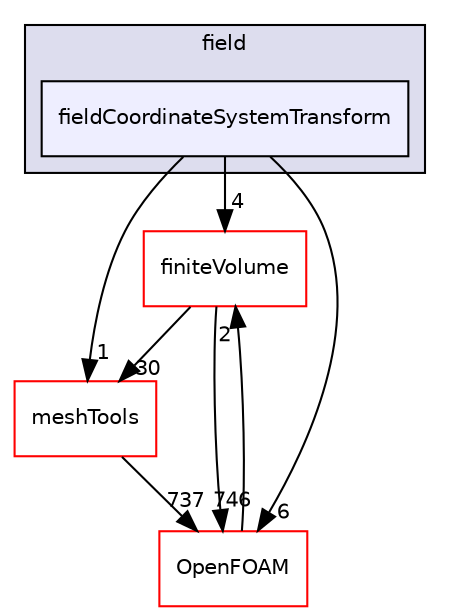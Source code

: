 digraph "src/postProcessing/functionObjects/field/fieldCoordinateSystemTransform" {
  bgcolor=transparent;
  compound=true
  node [ fontsize="10", fontname="Helvetica"];
  edge [ labelfontsize="10", labelfontname="Helvetica"];
  subgraph clusterdir_efb3ad8e9cbb3414a44ef268cb98c0b2 {
    graph [ bgcolor="#ddddee", pencolor="black", label="field" fontname="Helvetica", fontsize="10", URL="dir_efb3ad8e9cbb3414a44ef268cb98c0b2.html"]
  dir_3cf7ed893feab86642c4cf2ee92ffde8 [shape=box, label="fieldCoordinateSystemTransform", style="filled", fillcolor="#eeeeff", pencolor="black", URL="dir_3cf7ed893feab86642c4cf2ee92ffde8.html"];
  }
  dir_9bd15774b555cf7259a6fa18f99fe99b [shape=box label="finiteVolume" color="red" URL="dir_9bd15774b555cf7259a6fa18f99fe99b.html"];
  dir_ae30ad0bef50cf391b24c614251bb9fd [shape=box label="meshTools" color="red" URL="dir_ae30ad0bef50cf391b24c614251bb9fd.html"];
  dir_c5473ff19b20e6ec4dfe5c310b3778a8 [shape=box label="OpenFOAM" color="red" URL="dir_c5473ff19b20e6ec4dfe5c310b3778a8.html"];
  dir_9bd15774b555cf7259a6fa18f99fe99b->dir_ae30ad0bef50cf391b24c614251bb9fd [headlabel="30", labeldistance=1.5 headhref="dir_000897_001751.html"];
  dir_9bd15774b555cf7259a6fa18f99fe99b->dir_c5473ff19b20e6ec4dfe5c310b3778a8 [headlabel="746", labeldistance=1.5 headhref="dir_000897_001897.html"];
  dir_ae30ad0bef50cf391b24c614251bb9fd->dir_c5473ff19b20e6ec4dfe5c310b3778a8 [headlabel="737", labeldistance=1.5 headhref="dir_001751_001897.html"];
  dir_3cf7ed893feab86642c4cf2ee92ffde8->dir_9bd15774b555cf7259a6fa18f99fe99b [headlabel="4", labeldistance=1.5 headhref="dir_002482_000897.html"];
  dir_3cf7ed893feab86642c4cf2ee92ffde8->dir_ae30ad0bef50cf391b24c614251bb9fd [headlabel="1", labeldistance=1.5 headhref="dir_002482_001751.html"];
  dir_3cf7ed893feab86642c4cf2ee92ffde8->dir_c5473ff19b20e6ec4dfe5c310b3778a8 [headlabel="6", labeldistance=1.5 headhref="dir_002482_001897.html"];
  dir_c5473ff19b20e6ec4dfe5c310b3778a8->dir_9bd15774b555cf7259a6fa18f99fe99b [headlabel="2", labeldistance=1.5 headhref="dir_001897_000897.html"];
}
